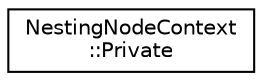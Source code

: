 digraph "类继承关系图"
{
 // INTERACTIVE_SVG=YES
 // LATEX_PDF_SIZE
  edge [fontname="Helvetica",fontsize="10",labelfontname="Helvetica",labelfontsize="10"];
  node [fontname="Helvetica",fontsize="10",shape=record];
  rankdir="LR";
  Node0 [label="NestingNodeContext\l::Private",height=0.2,width=0.4,color="black", fillcolor="white", style="filled",URL="$d1/d4b/class_nesting_node_context_1_1_private.html",tooltip=" "];
}
